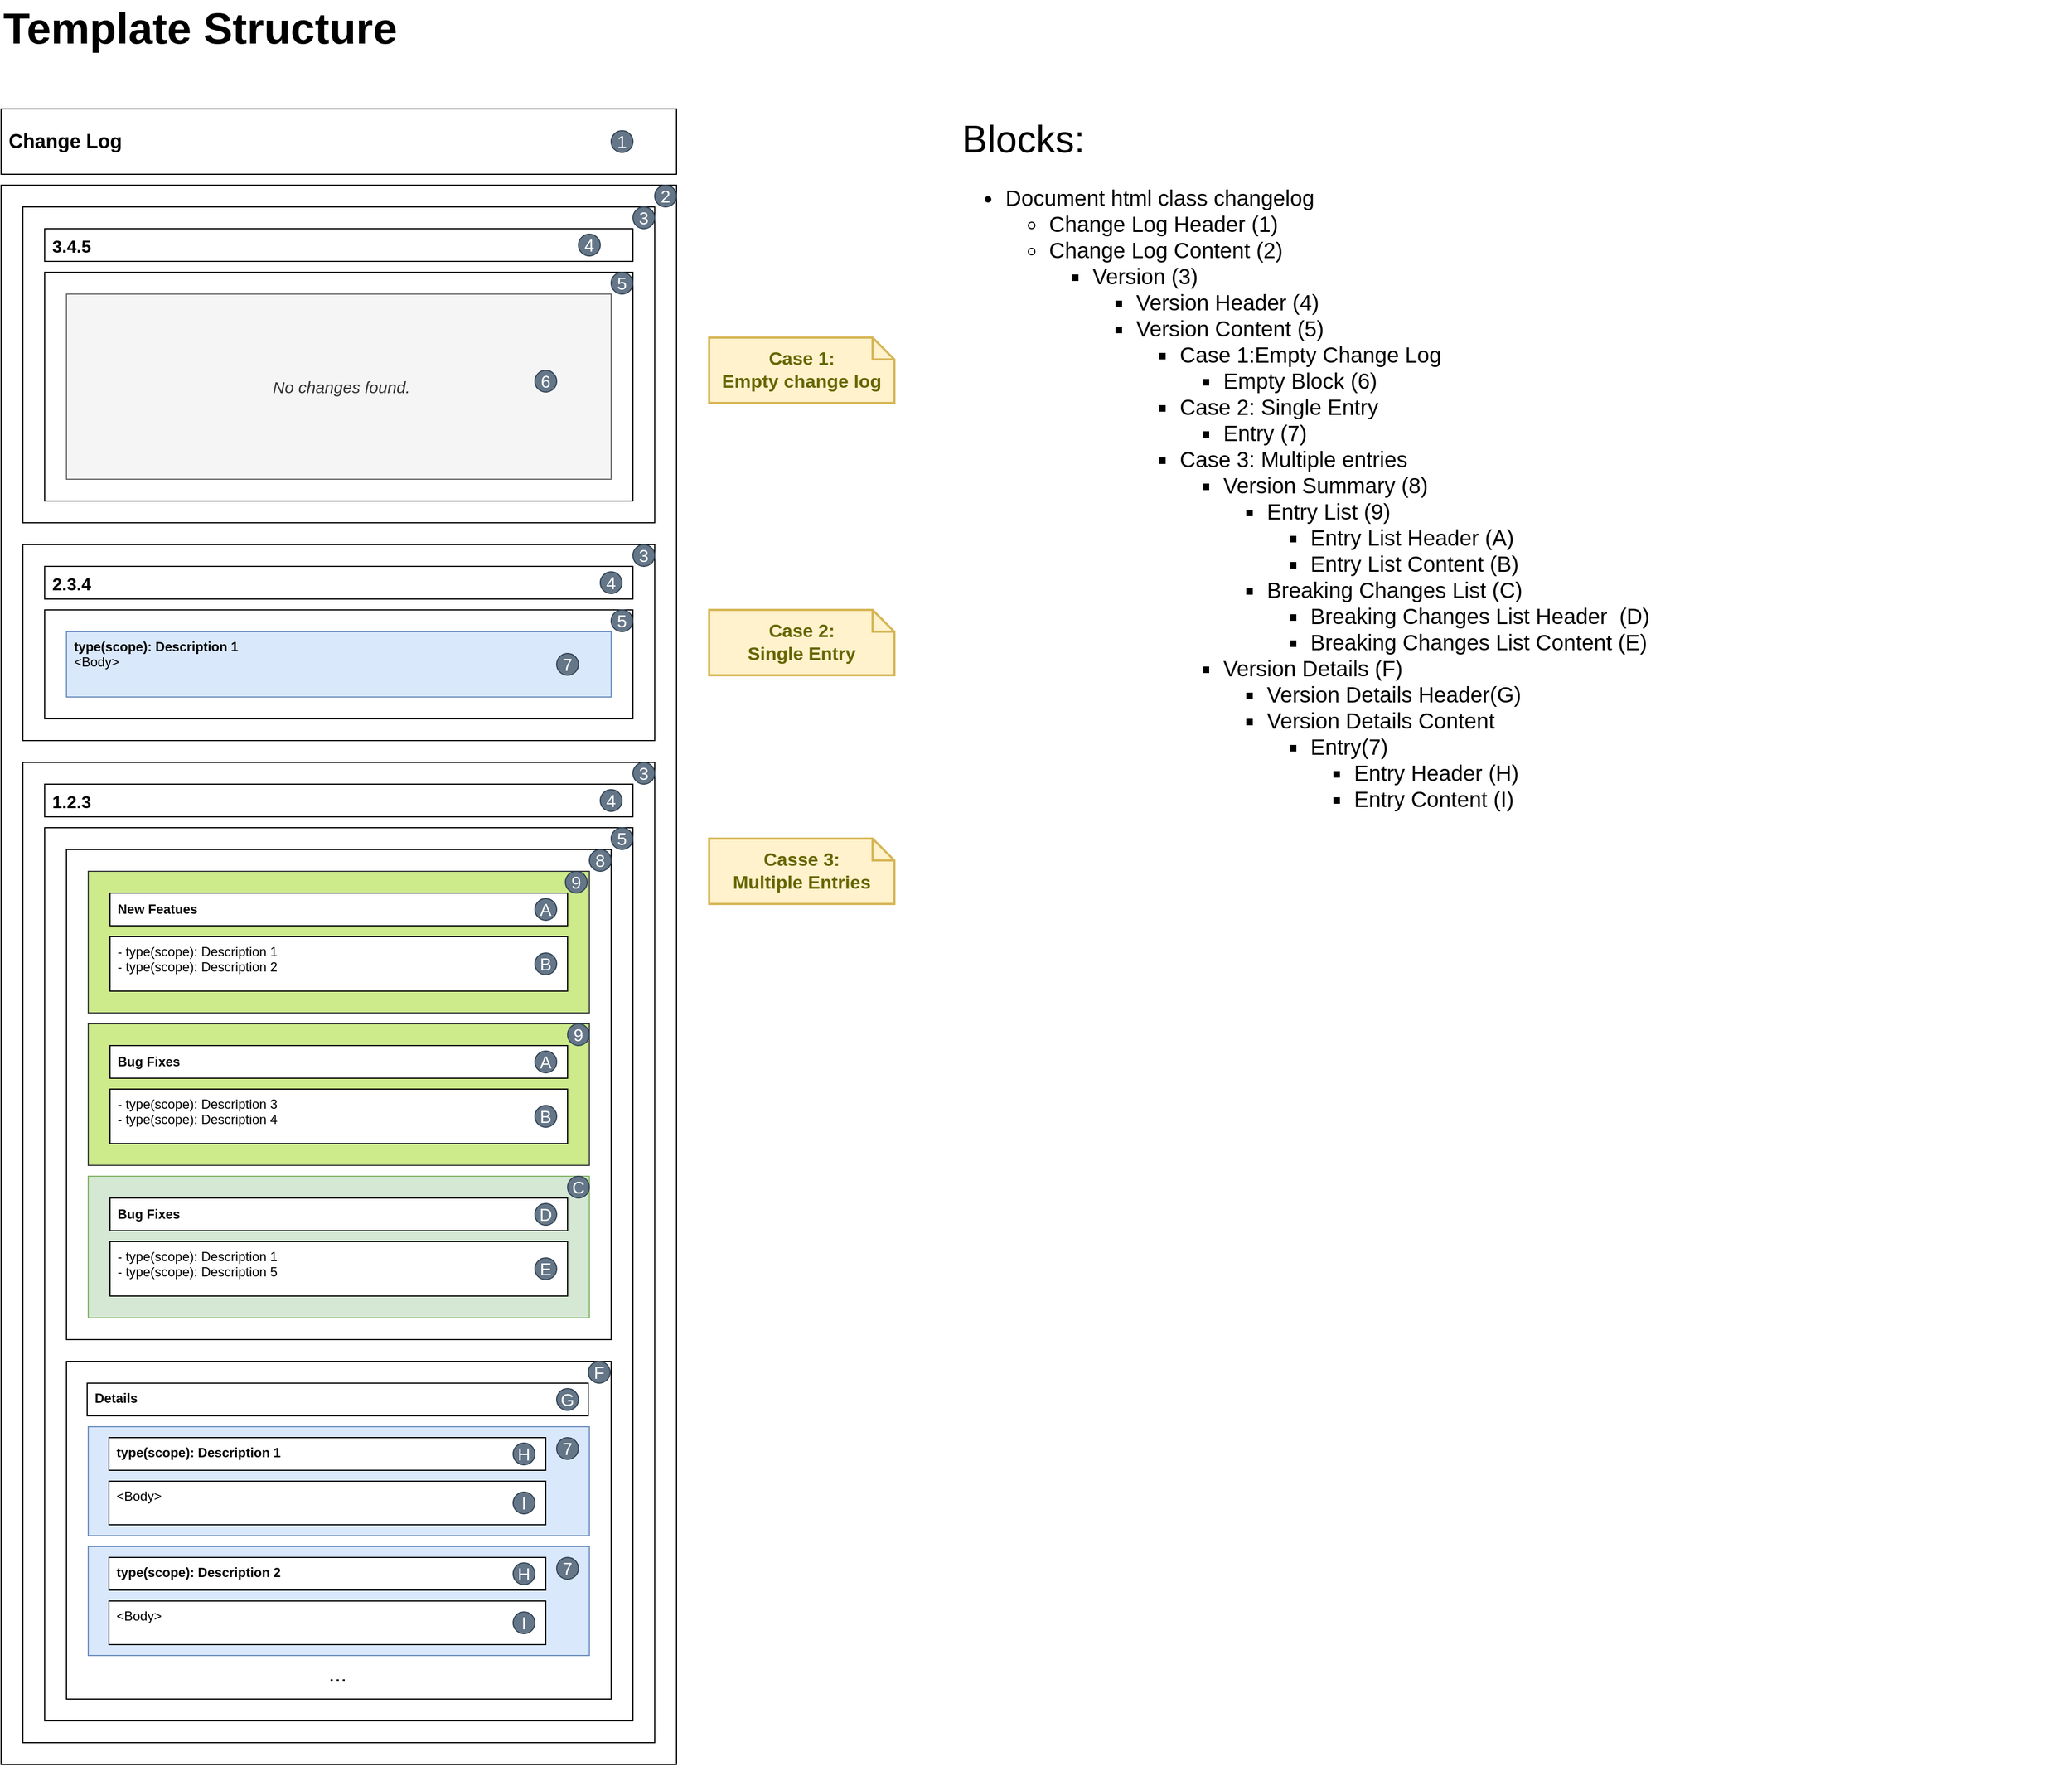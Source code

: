 <mxfile version="13.0.1" type="device"><diagram id="zxCsMR1FfOH5P_U-WiDq" name="Page-1"><mxGraphModel dx="3433" dy="2592" grid="1" gridSize="10" guides="1" tooltips="1" connect="1" arrows="0" fold="1" page="1" pageScale="1" pageWidth="850" pageHeight="1100" math="0" shadow="0"><root><mxCell id="0"/><mxCell id="1" parent="0"/><mxCell id="ldNdic5TrhYA7sQSjINx-11" value="Case 2:&lt;br&gt;Single Entry" style="shape=note;strokeWidth=2;fontSize=17;size=20;whiteSpace=wrap;html=1;fillColor=#fff2cc;strokeColor=#d6b656;fontColor=#666600;align=center;fontStyle=1" parent="1" vertex="1"><mxGeometry x="240" y="-110" width="170" height="60" as="geometry"/></mxCell><mxCell id="ldNdic5TrhYA7sQSjINx-12" value="Casse 3:&lt;br&gt;Multiple Entries" style="shape=note;strokeWidth=2;fontSize=17;size=20;whiteSpace=wrap;html=1;fillColor=#fff2cc;strokeColor=#d6b656;fontColor=#666600;align=center;fontStyle=1" parent="1" vertex="1"><mxGeometry x="240" y="100" width="170" height="60" as="geometry"/></mxCell><mxCell id="vO-f_p6ShpiVWC9ixI3T-146" value="Template Structure" style="text;html=1;strokeColor=none;fillColor=none;align=left;verticalAlign=middle;whiteSpace=wrap;rounded=0;fontSize=40;fontStyle=1" parent="1" vertex="1"><mxGeometry x="-410" y="-670" width="680" height="50" as="geometry"/></mxCell><mxCell id="vO-f_p6ShpiVWC9ixI3T-192" value="&lt;font style=&quot;font-size: 35px&quot;&gt;Blocks:&lt;/font&gt;&lt;br&gt;&lt;ul style=&quot;font-size: 20px&quot;&gt;&lt;li&gt;Document html class changelog&lt;/li&gt;&lt;ul&gt;&lt;li&gt;Change Log Header (1)&lt;/li&gt;&lt;li&gt;Change Log Content (2)&amp;nbsp;&lt;/li&gt;&lt;ul&gt;&lt;li&gt;Version (3)&amp;nbsp;&amp;nbsp;&lt;/li&gt;&lt;ul&gt;&lt;li&gt;Version Header (4)&amp;nbsp;&lt;/li&gt;&lt;li&gt;Version Content (5)&amp;nbsp;&amp;nbsp;&lt;/li&gt;&lt;ul&gt;&lt;li&gt;Case 1:Empty Change Log&lt;/li&gt;&lt;ul&gt;&lt;li&gt;Empty Block (6)&lt;/li&gt;&lt;/ul&gt;&lt;li&gt;Case 2: Single Entry&lt;/li&gt;&lt;ul&gt;&lt;li&gt;Entry (7)&lt;/li&gt;&lt;/ul&gt;&lt;li&gt;Case 3: Multiple entries&lt;/li&gt;&lt;ul&gt;&lt;li&gt;Version Summary (8)&lt;/li&gt;&lt;ul&gt;&lt;li&gt;Entry List (9)&lt;/li&gt;&lt;ul&gt;&lt;li&gt;Entry List Header (A)&lt;/li&gt;&lt;li&gt;Entry List Content (B)&lt;/li&gt;&lt;/ul&gt;&lt;li&gt;Breaking Changes List (C)&lt;/li&gt;&lt;ul&gt;&lt;li&gt;Breaking Changes List Header&amp;nbsp; (D)&lt;/li&gt;&lt;li&gt;Breaking Changes List Content (E)&lt;/li&gt;&lt;/ul&gt;&lt;/ul&gt;&lt;li&gt;Version Details (F)&lt;/li&gt;&lt;ul&gt;&lt;li&gt;Version Details Header(G)&lt;/li&gt;&lt;li&gt;Version Details Content&lt;/li&gt;&lt;ul&gt;&lt;li&gt;Entry(7)&lt;/li&gt;&lt;ul&gt;&lt;li&gt;Entry Header (H)&lt;/li&gt;&lt;li&gt;Entry Content (I)&lt;/li&gt;&lt;/ul&gt;&lt;/ul&gt;&lt;/ul&gt;&lt;/ul&gt;&lt;/ul&gt;&lt;/ul&gt;&lt;/ul&gt;&lt;/ul&gt;&lt;/ul&gt;" style="text;html=1;strokeColor=none;fillColor=none;align=left;verticalAlign=top;whiteSpace=wrap;rounded=0;fontSize=40;" parent="1" vertex="1"><mxGeometry x="470" y="-575" width="1020" height="785" as="geometry"/></mxCell><mxCell id="vO-f_p6ShpiVWC9ixI3T-143" value="" style="rounded=0;whiteSpace=wrap;html=1;fontSize=15;align=center;" parent="1" vertex="1"><mxGeometry x="-410" y="-500" width="620" height="1450" as="geometry"/></mxCell><mxCell id="vO-f_p6ShpiVWC9ixI3T-111" value="" style="group" parent="1" vertex="1" connectable="0"><mxGeometry x="-390" y="-480" width="580" height="290" as="geometry"/></mxCell><mxCell id="vO-f_p6ShpiVWC9ixI3T-84" value="" style="rounded=0;whiteSpace=wrap;html=1;fontSize=16;align=left;" parent="vO-f_p6ShpiVWC9ixI3T-111" vertex="1"><mxGeometry width="580" height="290" as="geometry"/></mxCell><mxCell id="vO-f_p6ShpiVWC9ixI3T-86" value="" style="whiteSpace=wrap;html=1;align=left;" parent="vO-f_p6ShpiVWC9ixI3T-111" vertex="1"><mxGeometry x="20" y="60" width="540" height="210" as="geometry"/></mxCell><mxCell id="vO-f_p6ShpiVWC9ixI3T-110" value="&lt;span style=&quot;font-family: &amp;#34;helvetica&amp;#34; ; font-size: 16px ; font-style: normal ; font-weight: 700 ; letter-spacing: normal ; text-indent: 0px ; text-transform: none ; word-spacing: 0px ; float: none ; display: inline&quot;&gt;3.4.5&lt;/span&gt;" style="rounded=0;whiteSpace=wrap;html=1;spacingLeft=5;align=left;verticalAlign=top;fontSize=16;" parent="vO-f_p6ShpiVWC9ixI3T-111" vertex="1"><mxGeometry x="20" y="20" width="540" height="30" as="geometry"/></mxCell><mxCell id="vO-f_p6ShpiVWC9ixI3T-89" value="" style="group;fillColor=#f5f5f5;strokeColor=#666666;fontColor=#333333;" parent="vO-f_p6ShpiVWC9ixI3T-111" vertex="1" connectable="0"><mxGeometry x="60" y="100" width="460" height="130" as="geometry"/></mxCell><mxCell id="vO-f_p6ShpiVWC9ixI3T-90" value="No changes found." style="rounded=0;whiteSpace=wrap;html=1;align=center;verticalAlign=middle;spacingLeft=5;fillColor=#f5f5f5;strokeColor=#666666;fontColor=#333333;fontStyle=2;fontSize=15;" parent="vO-f_p6ShpiVWC9ixI3T-111" vertex="1"><mxGeometry x="40" y="80" width="500" height="170" as="geometry"/></mxCell><mxCell id="vO-f_p6ShpiVWC9ixI3T-203" value="4" style="ellipse;whiteSpace=wrap;html=1;aspect=fixed;fillColor=#647687;fontSize=16;align=center;strokeColor=#314354;fontColor=#ffffff;" parent="vO-f_p6ShpiVWC9ixI3T-111" vertex="1"><mxGeometry x="510" y="25" width="20" height="20" as="geometry"/></mxCell><mxCell id="vO-f_p6ShpiVWC9ixI3T-209" value="5" style="ellipse;whiteSpace=wrap;html=1;aspect=fixed;fillColor=#647687;fontSize=16;align=center;strokeColor=#314354;fontColor=#ffffff;" parent="vO-f_p6ShpiVWC9ixI3T-111" vertex="1"><mxGeometry x="540" y="60" width="20" height="20" as="geometry"/></mxCell><mxCell id="vO-f_p6ShpiVWC9ixI3T-210" value="3" style="ellipse;whiteSpace=wrap;html=1;aspect=fixed;fillColor=#647687;fontSize=16;align=center;strokeColor=#314354;fontColor=#ffffff;" parent="vO-f_p6ShpiVWC9ixI3T-111" vertex="1"><mxGeometry x="560" width="20" height="20" as="geometry"/></mxCell><mxCell id="vO-f_p6ShpiVWC9ixI3T-213" value="6" style="ellipse;whiteSpace=wrap;html=1;aspect=fixed;fillColor=#647687;fontSize=16;align=center;strokeColor=#314354;fontColor=#ffffff;" parent="vO-f_p6ShpiVWC9ixI3T-111" vertex="1"><mxGeometry x="470" y="150" width="20" height="20" as="geometry"/></mxCell><mxCell id="vO-f_p6ShpiVWC9ixI3T-141" value="" style="group" parent="1" vertex="1" connectable="0"><mxGeometry x="-390" y="-170" width="580" height="180" as="geometry"/></mxCell><mxCell id="vO-f_p6ShpiVWC9ixI3T-114" value="" style="rounded=0;whiteSpace=wrap;html=1;fontSize=16;align=left;" parent="vO-f_p6ShpiVWC9ixI3T-141" vertex="1"><mxGeometry width="580" height="180" as="geometry"/></mxCell><mxCell id="vO-f_p6ShpiVWC9ixI3T-116" value="" style="whiteSpace=wrap;html=1;align=left;" parent="vO-f_p6ShpiVWC9ixI3T-141" vertex="1"><mxGeometry x="20" y="60" width="540" height="100" as="geometry"/></mxCell><mxCell id="vO-f_p6ShpiVWC9ixI3T-140" value="&lt;span style=&quot;font-family: helvetica; font-size: 16px; font-style: normal; font-weight: 700; letter-spacing: normal; text-indent: 0px; text-transform: none; word-spacing: 0px; float: none; display: inline;&quot;&gt;2.3.4&lt;/span&gt;&lt;br style=&quot;font-size: 16px;&quot;&gt;" style="rounded=0;whiteSpace=wrap;html=1;spacingLeft=5;align=left;verticalAlign=top;fontSize=16;" parent="vO-f_p6ShpiVWC9ixI3T-141" vertex="1"><mxGeometry x="20" y="20" width="540" height="30" as="geometry"/></mxCell><mxCell id="vO-f_p6ShpiVWC9ixI3T-137" value="&lt;b&gt;type(scope): Description 1&lt;/b&gt;&lt;br&gt;&amp;lt;Body&amp;gt;" style="rounded=0;whiteSpace=wrap;html=1;align=left;verticalAlign=top;spacingLeft=5;fillColor=#dae8fc;strokeColor=#6c8ebf;" parent="vO-f_p6ShpiVWC9ixI3T-141" vertex="1"><mxGeometry x="40" y="80" width="500" height="60" as="geometry"/></mxCell><mxCell id="vO-f_p6ShpiVWC9ixI3T-204" value="4" style="ellipse;whiteSpace=wrap;html=1;aspect=fixed;fillColor=#647687;fontSize=16;align=center;strokeColor=#314354;fontColor=#ffffff;" parent="vO-f_p6ShpiVWC9ixI3T-141" vertex="1"><mxGeometry x="530" y="25" width="20" height="20" as="geometry"/></mxCell><mxCell id="vO-f_p6ShpiVWC9ixI3T-206" value="5" style="ellipse;whiteSpace=wrap;html=1;aspect=fixed;fillColor=#647687;fontSize=16;align=center;strokeColor=#314354;fontColor=#ffffff;" parent="vO-f_p6ShpiVWC9ixI3T-141" vertex="1"><mxGeometry x="540" y="60" width="20" height="20" as="geometry"/></mxCell><mxCell id="vO-f_p6ShpiVWC9ixI3T-211" value="3" style="ellipse;whiteSpace=wrap;html=1;aspect=fixed;fillColor=#647687;fontSize=16;align=center;strokeColor=#314354;fontColor=#ffffff;" parent="vO-f_p6ShpiVWC9ixI3T-141" vertex="1"><mxGeometry x="560" width="20" height="20" as="geometry"/></mxCell><mxCell id="vO-f_p6ShpiVWC9ixI3T-215" value="7" style="ellipse;whiteSpace=wrap;html=1;aspect=fixed;fillColor=#647687;fontSize=16;align=center;strokeColor=#314354;fontColor=#ffffff;" parent="vO-f_p6ShpiVWC9ixI3T-141" vertex="1"><mxGeometry x="490" y="100" width="20" height="20" as="geometry"/></mxCell><mxCell id="vO-f_p6ShpiVWC9ixI3T-144" value="Change Log" style="rounded=0;whiteSpace=wrap;html=1;fontSize=18;align=left;fontStyle=1;spacingLeft=5;" parent="1" vertex="1"><mxGeometry x="-410" y="-570" width="620" height="60" as="geometry"/></mxCell><mxCell id="vO-f_p6ShpiVWC9ixI3T-79" value="" style="rounded=0;whiteSpace=wrap;html=1;fontSize=16;align=left;" parent="1" vertex="1"><mxGeometry x="-390" y="30" width="580" height="900" as="geometry"/></mxCell><mxCell id="vO-f_p6ShpiVWC9ixI3T-76" value="" style="whiteSpace=wrap;html=1;align=left;" parent="1" vertex="1"><mxGeometry x="-370" y="90" width="540" height="820" as="geometry"/></mxCell><mxCell id="vO-f_p6ShpiVWC9ixI3T-72" value="" style="group" parent="1" vertex="1" connectable="0"><mxGeometry x="-350" y="110" width="500" height="450" as="geometry"/></mxCell><mxCell id="vO-f_p6ShpiVWC9ixI3T-71" value="" style="rounded=0;whiteSpace=wrap;html=1;align=left;" parent="vO-f_p6ShpiVWC9ixI3T-72" vertex="1"><mxGeometry width="500" height="450" as="geometry"/></mxCell><mxCell id="vO-f_p6ShpiVWC9ixI3T-47" value="" style="group" parent="vO-f_p6ShpiVWC9ixI3T-72" vertex="1" connectable="0"><mxGeometry x="20" y="20" width="460" height="130" as="geometry"/></mxCell><mxCell id="vO-f_p6ShpiVWC9ixI3T-44" value="" style="rounded=0;whiteSpace=wrap;html=1;align=left;verticalAlign=top;spacingLeft=5;fillColor=#cdeb8b;strokeColor=#36393d;" parent="vO-f_p6ShpiVWC9ixI3T-47" vertex="1"><mxGeometry width="460" height="130" as="geometry"/></mxCell><mxCell id="vO-f_p6ShpiVWC9ixI3T-45" value="New Featues&lt;br&gt;" style="rounded=0;whiteSpace=wrap;html=1;align=left;spacingLeft=5;fontStyle=1" parent="vO-f_p6ShpiVWC9ixI3T-47" vertex="1"><mxGeometry x="20" y="20" width="420" height="30" as="geometry"/></mxCell><mxCell id="vO-f_p6ShpiVWC9ixI3T-46" value="- type(scope): Description 1&lt;br&gt;- type(scope): Description 2" style="rounded=0;whiteSpace=wrap;html=1;align=left;verticalAlign=top;spacingLeft=5;" parent="vO-f_p6ShpiVWC9ixI3T-47" vertex="1"><mxGeometry x="20" y="60" width="420" height="50" as="geometry"/></mxCell><mxCell id="vO-f_p6ShpiVWC9ixI3T-218" value="9" style="ellipse;whiteSpace=wrap;html=1;aspect=fixed;fillColor=#647687;fontSize=16;align=center;strokeColor=#314354;fontColor=#ffffff;" parent="vO-f_p6ShpiVWC9ixI3T-47" vertex="1"><mxGeometry x="438" width="20" height="20" as="geometry"/></mxCell><mxCell id="vO-f_p6ShpiVWC9ixI3T-222" value="A" style="ellipse;whiteSpace=wrap;html=1;aspect=fixed;fillColor=#647687;fontSize=16;align=center;strokeColor=#314354;fontColor=#ffffff;" parent="vO-f_p6ShpiVWC9ixI3T-47" vertex="1"><mxGeometry x="410" y="25" width="20" height="20" as="geometry"/></mxCell><mxCell id="vO-f_p6ShpiVWC9ixI3T-224" value="B" style="ellipse;whiteSpace=wrap;html=1;aspect=fixed;fillColor=#647687;fontSize=16;align=center;strokeColor=#314354;fontColor=#ffffff;" parent="vO-f_p6ShpiVWC9ixI3T-47" vertex="1"><mxGeometry x="410" y="75" width="20" height="20" as="geometry"/></mxCell><mxCell id="vO-f_p6ShpiVWC9ixI3T-56" value="" style="group" parent="vO-f_p6ShpiVWC9ixI3T-72" vertex="1" connectable="0"><mxGeometry x="20" y="160" width="460" height="130" as="geometry"/></mxCell><mxCell id="vO-f_p6ShpiVWC9ixI3T-48" value="" style="group" parent="vO-f_p6ShpiVWC9ixI3T-56" vertex="1" connectable="0"><mxGeometry width="460" height="130" as="geometry"/></mxCell><mxCell id="vO-f_p6ShpiVWC9ixI3T-49" value="" style="rounded=0;whiteSpace=wrap;html=1;align=left;verticalAlign=top;spacingLeft=5;fillColor=#cdeb8b;strokeColor=#36393d;" parent="vO-f_p6ShpiVWC9ixI3T-48" vertex="1"><mxGeometry width="460" height="130" as="geometry"/></mxCell><mxCell id="vO-f_p6ShpiVWC9ixI3T-50" value="Bug Fixes" style="rounded=0;whiteSpace=wrap;html=1;align=left;spacingLeft=5;fontStyle=1" parent="vO-f_p6ShpiVWC9ixI3T-48" vertex="1"><mxGeometry x="20" y="20" width="420" height="30" as="geometry"/></mxCell><mxCell id="vO-f_p6ShpiVWC9ixI3T-51" value="- type(scope): Description 3&lt;br&gt;- type(scope): Description 4" style="rounded=0;whiteSpace=wrap;html=1;align=left;verticalAlign=top;spacingLeft=5;" parent="vO-f_p6ShpiVWC9ixI3T-48" vertex="1"><mxGeometry x="20" y="60" width="420" height="50" as="geometry"/></mxCell><mxCell id="vO-f_p6ShpiVWC9ixI3T-221" value="9" style="ellipse;whiteSpace=wrap;html=1;aspect=fixed;fillColor=#647687;fontSize=16;align=center;strokeColor=#314354;fontColor=#ffffff;" parent="vO-f_p6ShpiVWC9ixI3T-48" vertex="1"><mxGeometry x="440" width="20" height="20" as="geometry"/></mxCell><mxCell id="vO-f_p6ShpiVWC9ixI3T-223" value="A" style="ellipse;whiteSpace=wrap;html=1;aspect=fixed;fillColor=#647687;fontSize=16;align=center;strokeColor=#314354;fontColor=#ffffff;" parent="vO-f_p6ShpiVWC9ixI3T-48" vertex="1"><mxGeometry x="410" y="25" width="20" height="20" as="geometry"/></mxCell><mxCell id="vO-f_p6ShpiVWC9ixI3T-225" value="B" style="ellipse;whiteSpace=wrap;html=1;aspect=fixed;fillColor=#647687;fontSize=16;align=center;strokeColor=#314354;fontColor=#ffffff;" parent="vO-f_p6ShpiVWC9ixI3T-48" vertex="1"><mxGeometry x="410" y="75" width="20" height="20" as="geometry"/></mxCell><mxCell id="vO-f_p6ShpiVWC9ixI3T-64" value="" style="group" parent="vO-f_p6ShpiVWC9ixI3T-72" vertex="1" connectable="0"><mxGeometry x="20" y="300" width="460" height="130" as="geometry"/></mxCell><mxCell id="vO-f_p6ShpiVWC9ixI3T-59" value="" style="group;fillColor=#60a917;strokeColor=#2D7600;fontColor=#ffffff;" parent="vO-f_p6ShpiVWC9ixI3T-64" vertex="1" connectable="0"><mxGeometry width="460" height="130" as="geometry"/></mxCell><mxCell id="vO-f_p6ShpiVWC9ixI3T-60" value="" style="group;fillColor=#dae8fc;strokeColor=#6c8ebf;" parent="vO-f_p6ShpiVWC9ixI3T-64" vertex="1" connectable="0"><mxGeometry width="460" height="130" as="geometry"/></mxCell><mxCell id="vO-f_p6ShpiVWC9ixI3T-61" value="" style="rounded=0;whiteSpace=wrap;html=1;align=left;verticalAlign=top;spacingLeft=5;fillColor=#d5e8d4;strokeColor=#82b366;" parent="vO-f_p6ShpiVWC9ixI3T-64" vertex="1"><mxGeometry width="460" height="130" as="geometry"/></mxCell><mxCell id="vO-f_p6ShpiVWC9ixI3T-62" value="Bug Fixes" style="rounded=0;whiteSpace=wrap;html=1;align=left;spacingLeft=5;fontStyle=1" parent="vO-f_p6ShpiVWC9ixI3T-64" vertex="1"><mxGeometry x="20" y="20" width="420" height="30" as="geometry"/></mxCell><mxCell id="vO-f_p6ShpiVWC9ixI3T-63" value="- type(scope): Description 1&lt;br&gt;- type(scope): Description 5" style="rounded=0;whiteSpace=wrap;html=1;align=left;verticalAlign=top;spacingLeft=5;" parent="vO-f_p6ShpiVWC9ixI3T-64" vertex="1"><mxGeometry x="20" y="60" width="420" height="50" as="geometry"/></mxCell><mxCell id="vO-f_p6ShpiVWC9ixI3T-250" value="D" style="ellipse;whiteSpace=wrap;html=1;aspect=fixed;fillColor=#647687;fontSize=16;align=center;strokeColor=#314354;fontColor=#ffffff;" parent="vO-f_p6ShpiVWC9ixI3T-64" vertex="1"><mxGeometry x="410" y="25" width="20" height="20" as="geometry"/></mxCell><mxCell id="vO-f_p6ShpiVWC9ixI3T-251" value="E" style="ellipse;whiteSpace=wrap;html=1;aspect=fixed;fillColor=#647687;fontSize=16;align=center;strokeColor=#314354;fontColor=#ffffff;" parent="vO-f_p6ShpiVWC9ixI3T-64" vertex="1"><mxGeometry x="410" y="75" width="20" height="20" as="geometry"/></mxCell><mxCell id="vO-f_p6ShpiVWC9ixI3T-252" value="C" style="ellipse;whiteSpace=wrap;html=1;aspect=fixed;fillColor=#647687;fontSize=16;align=center;strokeColor=#314354;fontColor=#ffffff;" parent="vO-f_p6ShpiVWC9ixI3T-64" vertex="1"><mxGeometry x="440" width="20" height="20" as="geometry"/></mxCell><mxCell id="vO-f_p6ShpiVWC9ixI3T-217" value="8" style="ellipse;whiteSpace=wrap;html=1;aspect=fixed;fillColor=#647687;fontSize=16;align=center;strokeColor=#314354;fontColor=#ffffff;" parent="vO-f_p6ShpiVWC9ixI3T-72" vertex="1"><mxGeometry x="480" width="20" height="20" as="geometry"/></mxCell><mxCell id="vO-f_p6ShpiVWC9ixI3T-77" value="&lt;span style=&quot;font-family: &amp;#34;helvetica&amp;#34; ; font-size: 16px ; font-style: normal ; font-weight: 700 ; letter-spacing: normal ; text-indent: 0px ; text-transform: none ; word-spacing: 0px ; float: none ; display: inline&quot;&gt;1.2.3&lt;/span&gt;" style="rounded=0;whiteSpace=wrap;html=1;spacingLeft=5;align=left;verticalAlign=top;fontSize=16;" parent="1" vertex="1"><mxGeometry x="-370" y="50" width="540" height="30" as="geometry"/></mxCell><mxCell id="vO-f_p6ShpiVWC9ixI3T-29" value="" style="rounded=0;whiteSpace=wrap;html=1;align=left;verticalAlign=top;spacingLeft=5;fontStyle=1" parent="1" vertex="1"><mxGeometry x="-350" y="580" width="500" height="310" as="geometry"/></mxCell><mxCell id="vO-f_p6ShpiVWC9ixI3T-30" value="" style="rounded=0;whiteSpace=wrap;html=1;align=left;verticalAlign=top;spacingLeft=5;fillColor=#dae8fc;strokeColor=#6c8ebf;" parent="1" vertex="1"><mxGeometry x="-330" y="640" width="460" height="100" as="geometry"/></mxCell><mxCell id="vO-f_p6ShpiVWC9ixI3T-31" value="" style="rounded=0;whiteSpace=wrap;html=1;align=left;verticalAlign=top;spacingLeft=5;fillColor=#dae8fc;strokeColor=#6c8ebf;" parent="1" vertex="1"><mxGeometry x="-330" y="750" width="460" height="100" as="geometry"/></mxCell><mxCell id="vO-f_p6ShpiVWC9ixI3T-32" value="..." style="text;html=1;strokeColor=none;fillColor=none;align=center;verticalAlign=middle;whiteSpace=wrap;rounded=0;fontSize=20;" parent="1" vertex="1"><mxGeometry x="-121" y="856.12" width="40" height="20" as="geometry"/></mxCell><mxCell id="vO-f_p6ShpiVWC9ixI3T-196" value="&lt;b&gt;Details&lt;/b&gt;" style="rounded=0;whiteSpace=wrap;html=1;align=left;verticalAlign=top;spacingLeft=5;" parent="1" vertex="1"><mxGeometry x="-331" y="600" width="460" height="30" as="geometry"/></mxCell><mxCell id="vO-f_p6ShpiVWC9ixI3T-197" value="1" style="ellipse;whiteSpace=wrap;html=1;aspect=fixed;fillColor=#647687;fontSize=16;align=center;strokeColor=#314354;fontColor=#ffffff;" parent="1" vertex="1"><mxGeometry x="150" y="-550" width="20" height="20" as="geometry"/></mxCell><mxCell id="vO-f_p6ShpiVWC9ixI3T-202" value="2" style="ellipse;whiteSpace=wrap;html=1;aspect=fixed;fillColor=#647687;fontSize=16;align=center;strokeColor=#314354;fontColor=#ffffff;" parent="1" vertex="1"><mxGeometry x="190" y="-500" width="20" height="20" as="geometry"/></mxCell><mxCell id="vO-f_p6ShpiVWC9ixI3T-205" value="4" style="ellipse;whiteSpace=wrap;html=1;aspect=fixed;fillColor=#647687;fontSize=16;align=center;strokeColor=#314354;fontColor=#ffffff;" parent="1" vertex="1"><mxGeometry x="140" y="55" width="20" height="20" as="geometry"/></mxCell><mxCell id="vO-f_p6ShpiVWC9ixI3T-208" value="5" style="ellipse;whiteSpace=wrap;html=1;aspect=fixed;fillColor=#647687;fontSize=16;align=center;strokeColor=#314354;fontColor=#ffffff;" parent="1" vertex="1"><mxGeometry x="150" y="90" width="20" height="20" as="geometry"/></mxCell><mxCell id="vO-f_p6ShpiVWC9ixI3T-212" value="3" style="ellipse;whiteSpace=wrap;html=1;aspect=fixed;fillColor=#647687;fontSize=16;align=center;strokeColor=#314354;fontColor=#ffffff;" parent="1" vertex="1"><mxGeometry x="170" y="30" width="20" height="20" as="geometry"/></mxCell><mxCell id="vO-f_p6ShpiVWC9ixI3T-216" value="7" style="ellipse;whiteSpace=wrap;html=1;aspect=fixed;fillColor=#647687;fontSize=16;align=center;strokeColor=#314354;fontColor=#ffffff;" parent="1" vertex="1"><mxGeometry x="100" y="650" width="20" height="20" as="geometry"/></mxCell><mxCell id="vO-f_p6ShpiVWC9ixI3T-253" value="F" style="ellipse;whiteSpace=wrap;html=1;aspect=fixed;fillColor=#647687;fontSize=16;align=center;strokeColor=#314354;fontColor=#ffffff;" parent="1" vertex="1"><mxGeometry x="129" y="580" width="20" height="20" as="geometry"/></mxCell><mxCell id="vO-f_p6ShpiVWC9ixI3T-255" value="G" style="ellipse;whiteSpace=wrap;html=1;aspect=fixed;fillColor=#647687;fontSize=16;align=center;strokeColor=#314354;fontColor=#ffffff;" parent="1" vertex="1"><mxGeometry x="100" y="605" width="20" height="20" as="geometry"/></mxCell><mxCell id="vO-f_p6ShpiVWC9ixI3T-257" value="7" style="ellipse;whiteSpace=wrap;html=1;aspect=fixed;fillColor=#647687;fontSize=16;align=center;strokeColor=#314354;fontColor=#ffffff;" parent="1" vertex="1"><mxGeometry x="100" y="760" width="20" height="20" as="geometry"/></mxCell><mxCell id="vO-f_p6ShpiVWC9ixI3T-258" value="Case 1:&lt;br&gt;Empty change log" style="shape=note;strokeWidth=2;fontSize=17;size=20;whiteSpace=wrap;html=1;fillColor=#fff2cc;strokeColor=#d6b656;fontColor=#666600;align=center;fontStyle=1" parent="1" vertex="1"><mxGeometry x="240" y="-360" width="170" height="60" as="geometry"/></mxCell><mxCell id="AetoaIBlp9MvoolxPQaO-1" value="&lt;b&gt;type(scope): Description 1&lt;/b&gt;" style="rounded=0;whiteSpace=wrap;html=1;align=left;verticalAlign=top;spacingLeft=5;" parent="1" vertex="1"><mxGeometry x="-311" y="650" width="401" height="30" as="geometry"/></mxCell><mxCell id="AetoaIBlp9MvoolxPQaO-2" value="&amp;lt;Body&amp;gt;" style="rounded=0;whiteSpace=wrap;html=1;align=left;verticalAlign=top;spacingLeft=5;" parent="1" vertex="1"><mxGeometry x="-311" y="690" width="401" height="40" as="geometry"/></mxCell><mxCell id="AetoaIBlp9MvoolxPQaO-3" value="&lt;b&gt;type(scope): Description 2&lt;/b&gt;" style="rounded=0;whiteSpace=wrap;html=1;align=left;verticalAlign=top;spacingLeft=5;" parent="1" vertex="1"><mxGeometry x="-311" y="760" width="401" height="30" as="geometry"/></mxCell><mxCell id="AetoaIBlp9MvoolxPQaO-4" value="&amp;lt;Body&amp;gt;" style="rounded=0;whiteSpace=wrap;html=1;align=left;verticalAlign=top;spacingLeft=5;" parent="1" vertex="1"><mxGeometry x="-311" y="800" width="401" height="40" as="geometry"/></mxCell><mxCell id="AetoaIBlp9MvoolxPQaO-5" value="H" style="ellipse;whiteSpace=wrap;html=1;aspect=fixed;fillColor=#647687;fontSize=16;align=center;strokeColor=#314354;fontColor=#ffffff;" parent="1" vertex="1"><mxGeometry x="60" y="655" width="20" height="20" as="geometry"/></mxCell><mxCell id="AetoaIBlp9MvoolxPQaO-6" value="H" style="ellipse;whiteSpace=wrap;html=1;aspect=fixed;fillColor=#647687;fontSize=16;align=center;strokeColor=#314354;fontColor=#ffffff;" parent="1" vertex="1"><mxGeometry x="60" y="765" width="20" height="20" as="geometry"/></mxCell><mxCell id="AetoaIBlp9MvoolxPQaO-7" value="I" style="ellipse;whiteSpace=wrap;html=1;aspect=fixed;fillColor=#647687;fontSize=16;align=center;strokeColor=#314354;fontColor=#ffffff;" parent="1" vertex="1"><mxGeometry x="60" y="700" width="20" height="20" as="geometry"/></mxCell><mxCell id="AetoaIBlp9MvoolxPQaO-8" value="I" style="ellipse;whiteSpace=wrap;html=1;aspect=fixed;fillColor=#647687;fontSize=16;align=center;strokeColor=#314354;fontColor=#ffffff;" parent="1" vertex="1"><mxGeometry x="60" y="810" width="20" height="20" as="geometry"/></mxCell></root></mxGraphModel></diagram></mxfile>